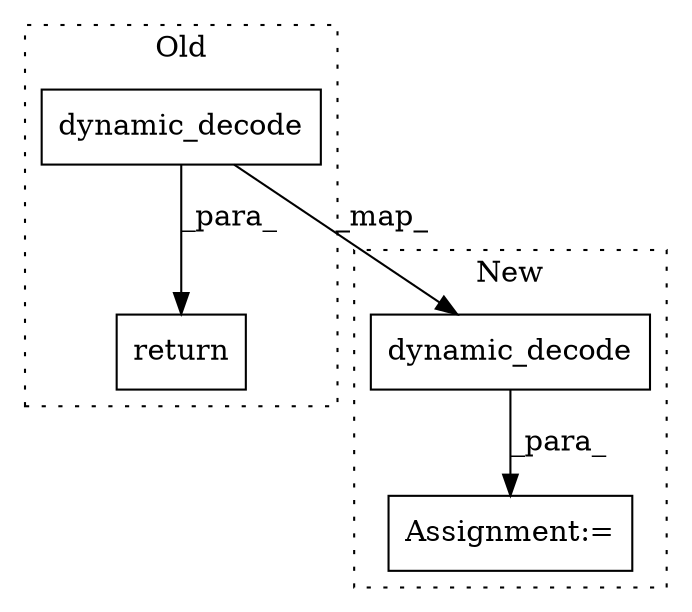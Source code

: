 digraph G {
subgraph cluster0 {
1 [label="dynamic_decode" a="32" s="4061,4102" l="15,1" shape="box"];
4 [label="return" a="41" s="4027" l="7" shape="box"];
label = "Old";
style="dotted";
}
subgraph cluster1 {
2 [label="dynamic_decode" a="32" s="4525,4566" l="15,1" shape="box"];
3 [label="Assignment:=" a="7" s="4496" l="2" shape="box"];
label = "New";
style="dotted";
}
1 -> 4 [label="_para_"];
1 -> 2 [label="_map_"];
2 -> 3 [label="_para_"];
}